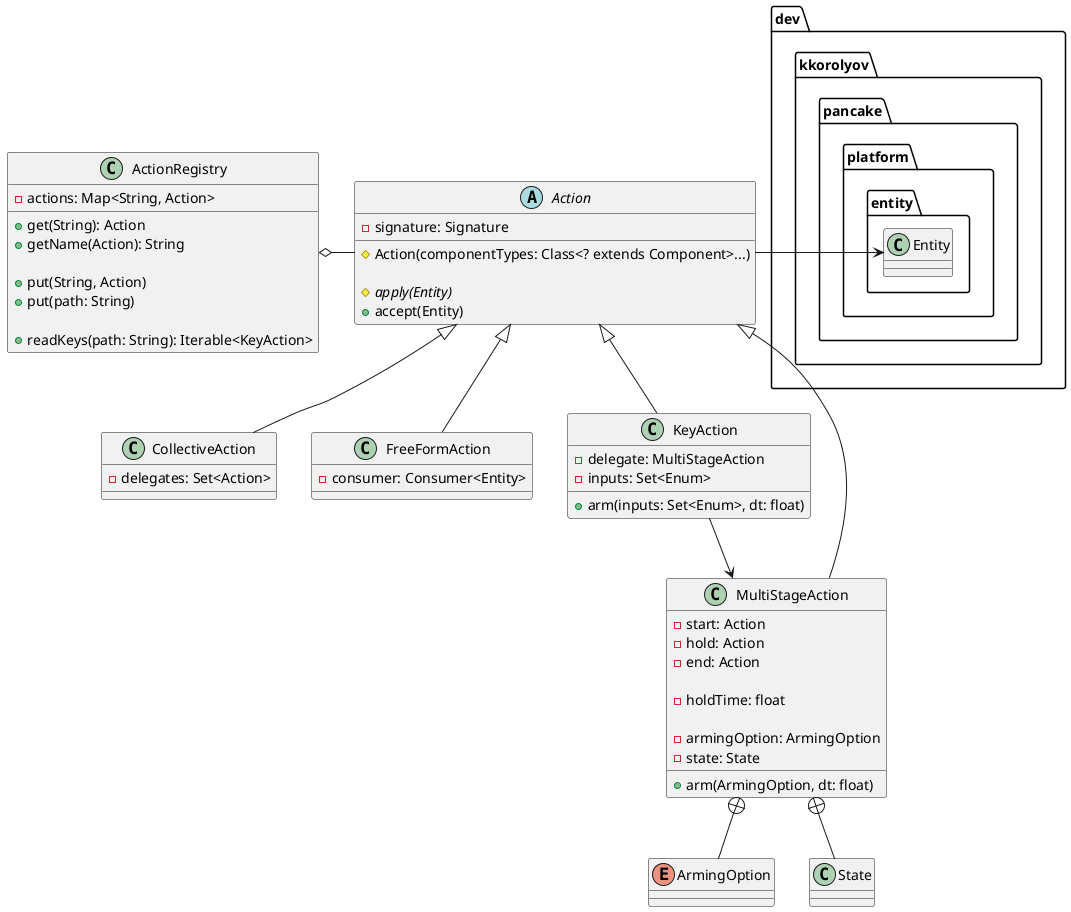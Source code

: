 @startuml

abstract class Action {
	-signature: Signature

	#Action(componentTypes: Class<? extends Component>...)

	{abstract} #apply(Entity)
	+accept(Entity)
}
Action -> dev.kkorolyov.pancake.platform.entity.Entity

class CollectiveAction {
	-delegates: Set<Action>
}
Action <|-- CollectiveAction

class FreeFormAction {
	-consumer: Consumer<Entity>
}
Action <|-- FreeFormAction

class KeyAction {
	-delegate: MultiStageAction
	-inputs: Set<Enum>

	+arm(inputs: Set<Enum>, dt: float)
}
Action <|-- KeyAction
KeyAction --> MultiStageAction

class MultiStageAction {
	-start: Action
	-hold: Action
	-end: Action

	-holdTime: float

	-armingOption: ArmingOption
	-state: State

	+arm(ArmingOption, dt: float)
}
Action <|-- MultiStageAction
MultiStageAction +-- ArmingOption
MultiStageAction +-- State
enum ArmingOption

class ActionRegistry {
	-actions: Map<String, Action>

	+get(String): Action
	+getName(Action): String

	+put(String, Action)
	+put(path: String)

	+readKeys(path: String): Iterable<KeyAction>
}
ActionRegistry o- Action

@enduml
